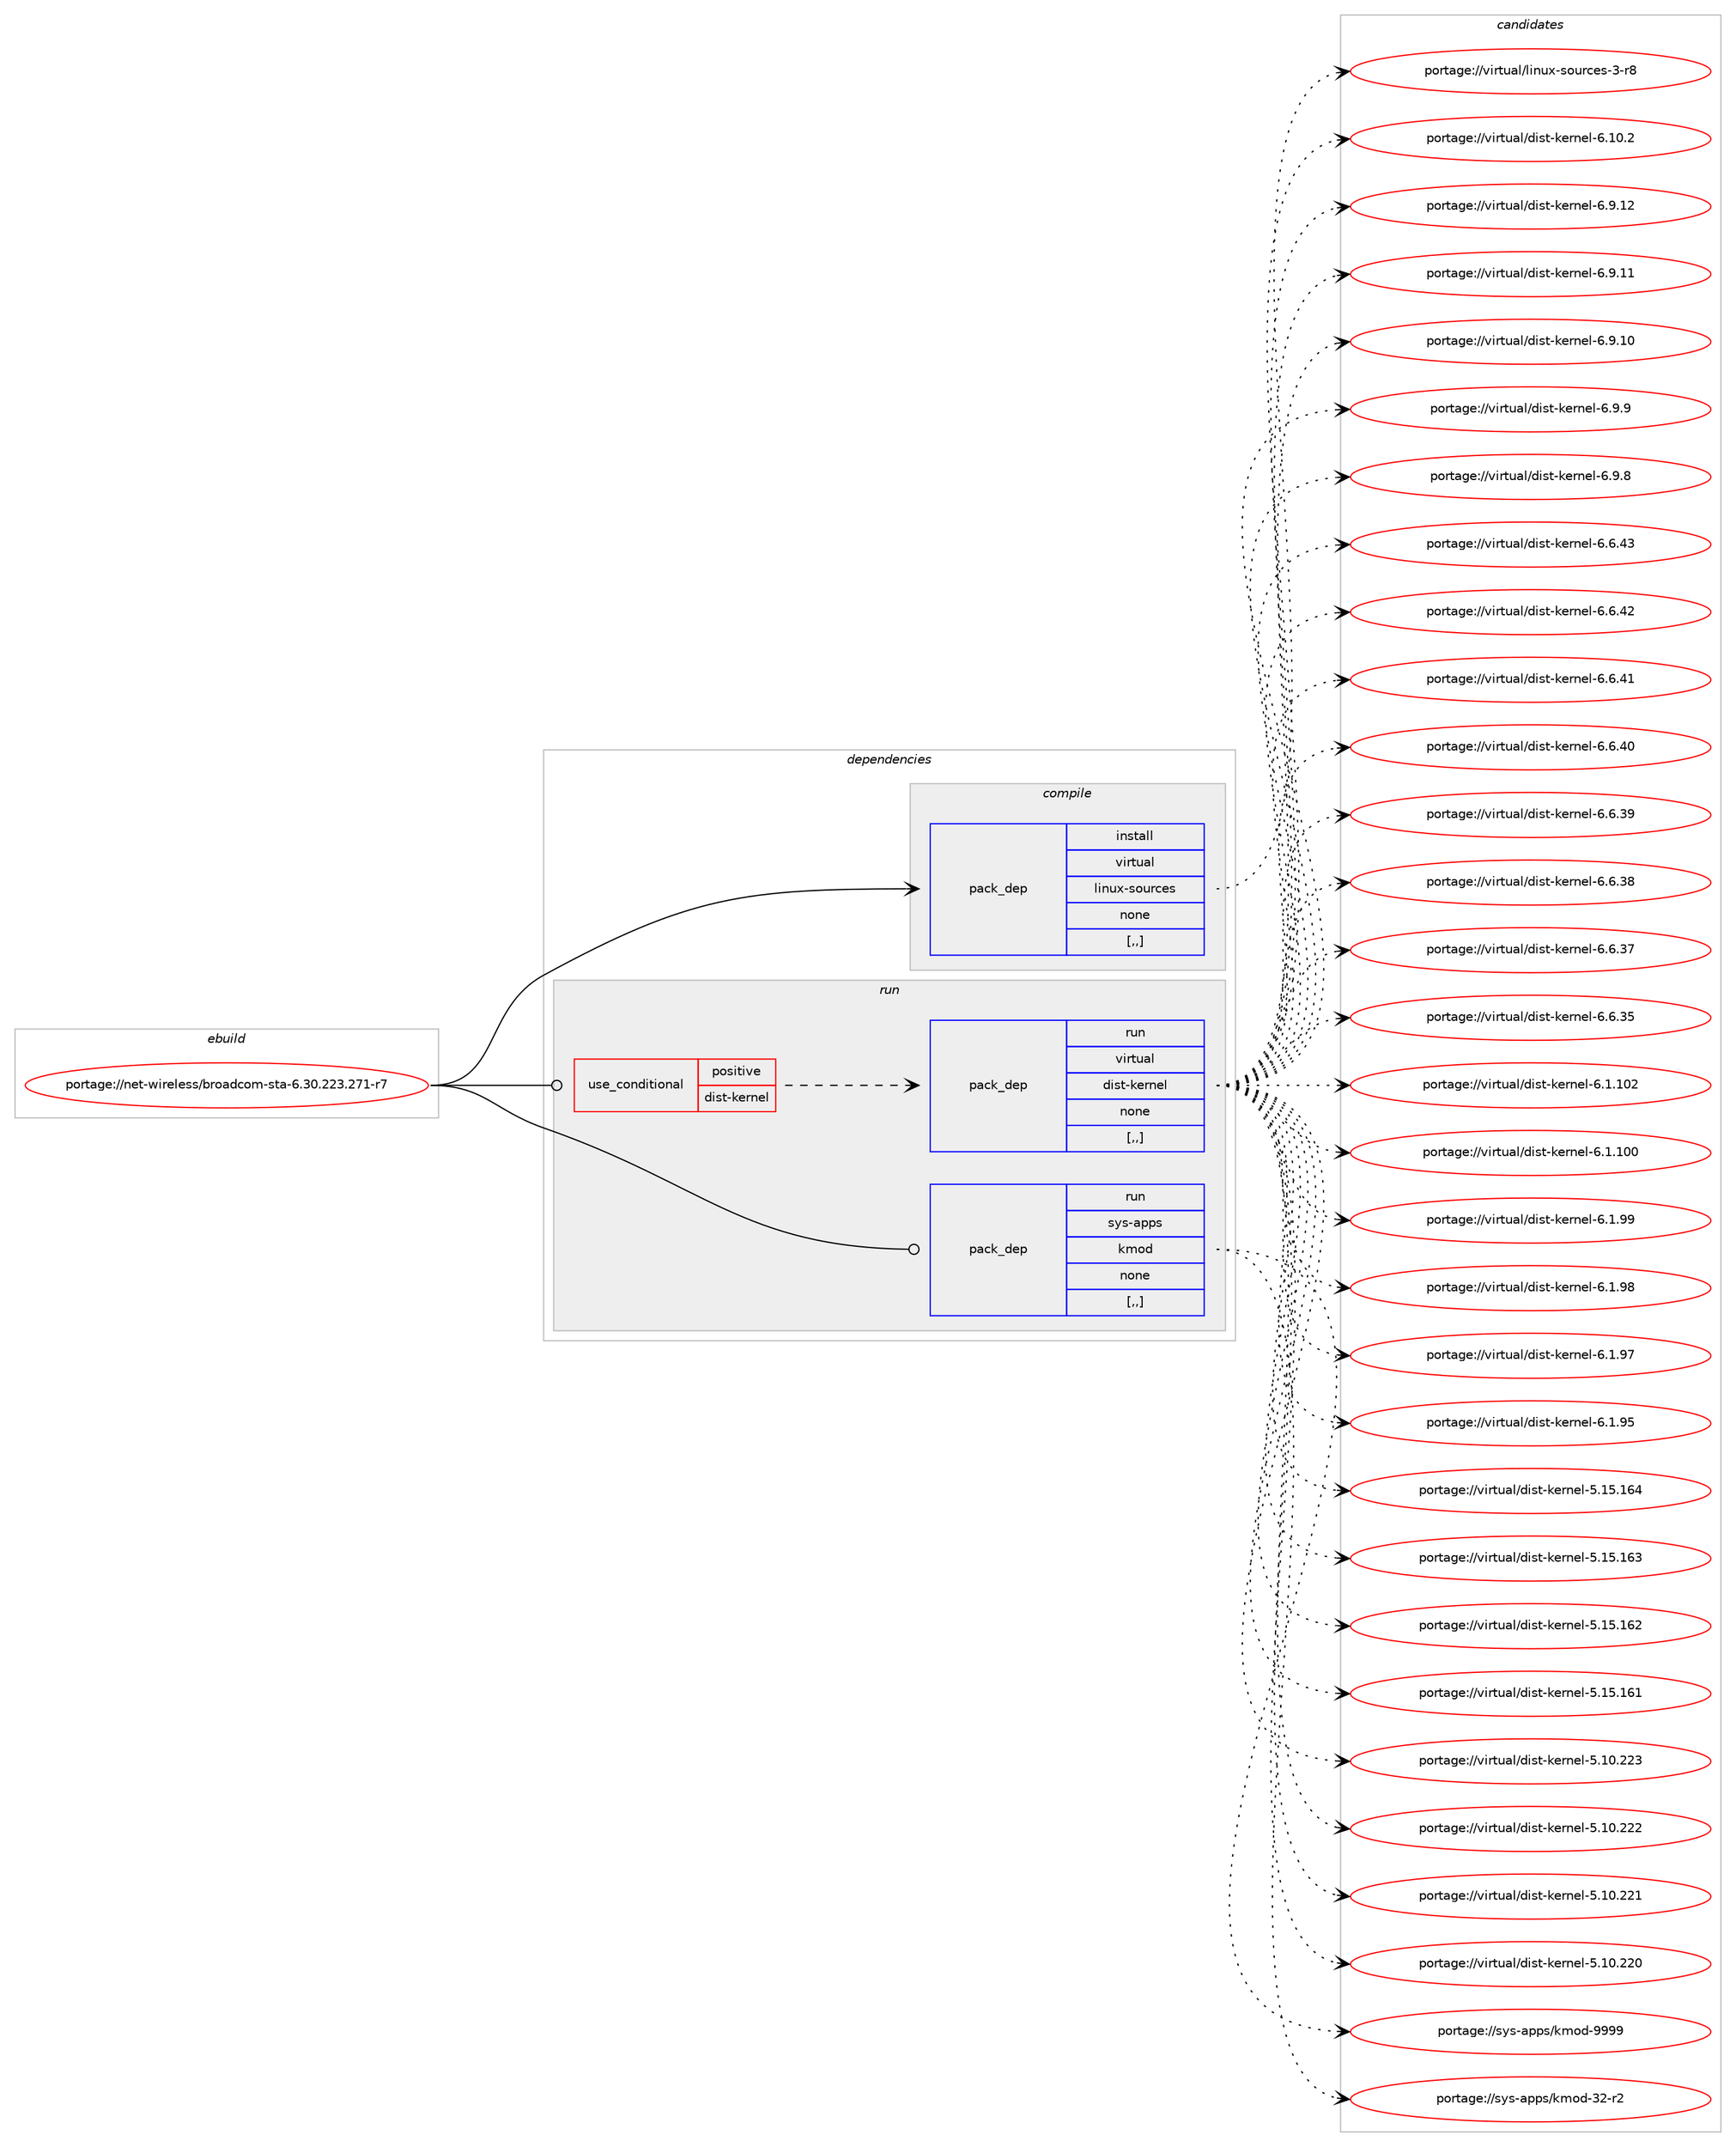 digraph prolog {

# *************
# Graph options
# *************

newrank=true;
concentrate=true;
compound=true;
graph [rankdir=LR,fontname=Helvetica,fontsize=10,ranksep=1.5];#, ranksep=2.5, nodesep=0.2];
edge  [arrowhead=vee];
node  [fontname=Helvetica,fontsize=10];

# **********
# The ebuild
# **********

subgraph cluster_leftcol {
color=gray;
label=<<i>ebuild</i>>;
id [label="portage://net-wireless/broadcom-sta-6.30.223.271-r7", color=red, width=4, href="../net-wireless/broadcom-sta-6.30.223.271-r7.svg"];
}

# ****************
# The dependencies
# ****************

subgraph cluster_midcol {
color=gray;
label=<<i>dependencies</i>>;
subgraph cluster_compile {
fillcolor="#eeeeee";
style=filled;
label=<<i>compile</i>>;
subgraph pack282403 {
dependency387849 [label=<<TABLE BORDER="0" CELLBORDER="1" CELLSPACING="0" CELLPADDING="4" WIDTH="220"><TR><TD ROWSPAN="6" CELLPADDING="30">pack_dep</TD></TR><TR><TD WIDTH="110">install</TD></TR><TR><TD>virtual</TD></TR><TR><TD>linux-sources</TD></TR><TR><TD>none</TD></TR><TR><TD>[,,]</TD></TR></TABLE>>, shape=none, color=blue];
}
id:e -> dependency387849:w [weight=20,style="solid",arrowhead="vee"];
}
subgraph cluster_compileandrun {
fillcolor="#eeeeee";
style=filled;
label=<<i>compile and run</i>>;
}
subgraph cluster_run {
fillcolor="#eeeeee";
style=filled;
label=<<i>run</i>>;
subgraph cond102655 {
dependency387850 [label=<<TABLE BORDER="0" CELLBORDER="1" CELLSPACING="0" CELLPADDING="4"><TR><TD ROWSPAN="3" CELLPADDING="10">use_conditional</TD></TR><TR><TD>positive</TD></TR><TR><TD>dist-kernel</TD></TR></TABLE>>, shape=none, color=red];
subgraph pack282404 {
dependency387851 [label=<<TABLE BORDER="0" CELLBORDER="1" CELLSPACING="0" CELLPADDING="4" WIDTH="220"><TR><TD ROWSPAN="6" CELLPADDING="30">pack_dep</TD></TR><TR><TD WIDTH="110">run</TD></TR><TR><TD>virtual</TD></TR><TR><TD>dist-kernel</TD></TR><TR><TD>none</TD></TR><TR><TD>[,,]</TD></TR></TABLE>>, shape=none, color=blue];
}
dependency387850:e -> dependency387851:w [weight=20,style="dashed",arrowhead="vee"];
}
id:e -> dependency387850:w [weight=20,style="solid",arrowhead="odot"];
subgraph pack282405 {
dependency387852 [label=<<TABLE BORDER="0" CELLBORDER="1" CELLSPACING="0" CELLPADDING="4" WIDTH="220"><TR><TD ROWSPAN="6" CELLPADDING="30">pack_dep</TD></TR><TR><TD WIDTH="110">run</TD></TR><TR><TD>sys-apps</TD></TR><TR><TD>kmod</TD></TR><TR><TD>none</TD></TR><TR><TD>[,,]</TD></TR></TABLE>>, shape=none, color=blue];
}
id:e -> dependency387852:w [weight=20,style="solid",arrowhead="odot"];
}
}

# **************
# The candidates
# **************

subgraph cluster_choices {
rank=same;
color=gray;
label=<<i>candidates</i>>;

subgraph choice282403 {
color=black;
nodesep=1;
choice1181051141161179710847108105110117120451151111171149910111545514511456 [label="portage://virtual/linux-sources-3-r8", color=red, width=4,href="../virtual/linux-sources-3-r8.svg"];
dependency387849:e -> choice1181051141161179710847108105110117120451151111171149910111545514511456:w [style=dotted,weight="100"];
}
subgraph choice282404 {
color=black;
nodesep=1;
choice11810511411611797108471001051151164510710111411010110845544649484650 [label="portage://virtual/dist-kernel-6.10.2", color=red, width=4,href="../virtual/dist-kernel-6.10.2.svg"];
choice11810511411611797108471001051151164510710111411010110845544657464950 [label="portage://virtual/dist-kernel-6.9.12", color=red, width=4,href="../virtual/dist-kernel-6.9.12.svg"];
choice11810511411611797108471001051151164510710111411010110845544657464949 [label="portage://virtual/dist-kernel-6.9.11", color=red, width=4,href="../virtual/dist-kernel-6.9.11.svg"];
choice11810511411611797108471001051151164510710111411010110845544657464948 [label="portage://virtual/dist-kernel-6.9.10", color=red, width=4,href="../virtual/dist-kernel-6.9.10.svg"];
choice118105114116117971084710010511511645107101114110101108455446574657 [label="portage://virtual/dist-kernel-6.9.9", color=red, width=4,href="../virtual/dist-kernel-6.9.9.svg"];
choice118105114116117971084710010511511645107101114110101108455446574656 [label="portage://virtual/dist-kernel-6.9.8", color=red, width=4,href="../virtual/dist-kernel-6.9.8.svg"];
choice11810511411611797108471001051151164510710111411010110845544654465251 [label="portage://virtual/dist-kernel-6.6.43", color=red, width=4,href="../virtual/dist-kernel-6.6.43.svg"];
choice11810511411611797108471001051151164510710111411010110845544654465250 [label="portage://virtual/dist-kernel-6.6.42", color=red, width=4,href="../virtual/dist-kernel-6.6.42.svg"];
choice11810511411611797108471001051151164510710111411010110845544654465249 [label="portage://virtual/dist-kernel-6.6.41", color=red, width=4,href="../virtual/dist-kernel-6.6.41.svg"];
choice11810511411611797108471001051151164510710111411010110845544654465248 [label="portage://virtual/dist-kernel-6.6.40", color=red, width=4,href="../virtual/dist-kernel-6.6.40.svg"];
choice11810511411611797108471001051151164510710111411010110845544654465157 [label="portage://virtual/dist-kernel-6.6.39", color=red, width=4,href="../virtual/dist-kernel-6.6.39.svg"];
choice11810511411611797108471001051151164510710111411010110845544654465156 [label="portage://virtual/dist-kernel-6.6.38", color=red, width=4,href="../virtual/dist-kernel-6.6.38.svg"];
choice11810511411611797108471001051151164510710111411010110845544654465155 [label="portage://virtual/dist-kernel-6.6.37", color=red, width=4,href="../virtual/dist-kernel-6.6.37.svg"];
choice11810511411611797108471001051151164510710111411010110845544654465153 [label="portage://virtual/dist-kernel-6.6.35", color=red, width=4,href="../virtual/dist-kernel-6.6.35.svg"];
choice1181051141161179710847100105115116451071011141101011084554464946494850 [label="portage://virtual/dist-kernel-6.1.102", color=red, width=4,href="../virtual/dist-kernel-6.1.102.svg"];
choice1181051141161179710847100105115116451071011141101011084554464946494848 [label="portage://virtual/dist-kernel-6.1.100", color=red, width=4,href="../virtual/dist-kernel-6.1.100.svg"];
choice11810511411611797108471001051151164510710111411010110845544649465757 [label="portage://virtual/dist-kernel-6.1.99", color=red, width=4,href="../virtual/dist-kernel-6.1.99.svg"];
choice11810511411611797108471001051151164510710111411010110845544649465756 [label="portage://virtual/dist-kernel-6.1.98", color=red, width=4,href="../virtual/dist-kernel-6.1.98.svg"];
choice11810511411611797108471001051151164510710111411010110845544649465755 [label="portage://virtual/dist-kernel-6.1.97", color=red, width=4,href="../virtual/dist-kernel-6.1.97.svg"];
choice11810511411611797108471001051151164510710111411010110845544649465753 [label="portage://virtual/dist-kernel-6.1.95", color=red, width=4,href="../virtual/dist-kernel-6.1.95.svg"];
choice118105114116117971084710010511511645107101114110101108455346495346495452 [label="portage://virtual/dist-kernel-5.15.164", color=red, width=4,href="../virtual/dist-kernel-5.15.164.svg"];
choice118105114116117971084710010511511645107101114110101108455346495346495451 [label="portage://virtual/dist-kernel-5.15.163", color=red, width=4,href="../virtual/dist-kernel-5.15.163.svg"];
choice118105114116117971084710010511511645107101114110101108455346495346495450 [label="portage://virtual/dist-kernel-5.15.162", color=red, width=4,href="../virtual/dist-kernel-5.15.162.svg"];
choice118105114116117971084710010511511645107101114110101108455346495346495449 [label="portage://virtual/dist-kernel-5.15.161", color=red, width=4,href="../virtual/dist-kernel-5.15.161.svg"];
choice118105114116117971084710010511511645107101114110101108455346494846505051 [label="portage://virtual/dist-kernel-5.10.223", color=red, width=4,href="../virtual/dist-kernel-5.10.223.svg"];
choice118105114116117971084710010511511645107101114110101108455346494846505050 [label="portage://virtual/dist-kernel-5.10.222", color=red, width=4,href="../virtual/dist-kernel-5.10.222.svg"];
choice118105114116117971084710010511511645107101114110101108455346494846505049 [label="portage://virtual/dist-kernel-5.10.221", color=red, width=4,href="../virtual/dist-kernel-5.10.221.svg"];
choice118105114116117971084710010511511645107101114110101108455346494846505048 [label="portage://virtual/dist-kernel-5.10.220", color=red, width=4,href="../virtual/dist-kernel-5.10.220.svg"];
dependency387851:e -> choice11810511411611797108471001051151164510710111411010110845544649484650:w [style=dotted,weight="100"];
dependency387851:e -> choice11810511411611797108471001051151164510710111411010110845544657464950:w [style=dotted,weight="100"];
dependency387851:e -> choice11810511411611797108471001051151164510710111411010110845544657464949:w [style=dotted,weight="100"];
dependency387851:e -> choice11810511411611797108471001051151164510710111411010110845544657464948:w [style=dotted,weight="100"];
dependency387851:e -> choice118105114116117971084710010511511645107101114110101108455446574657:w [style=dotted,weight="100"];
dependency387851:e -> choice118105114116117971084710010511511645107101114110101108455446574656:w [style=dotted,weight="100"];
dependency387851:e -> choice11810511411611797108471001051151164510710111411010110845544654465251:w [style=dotted,weight="100"];
dependency387851:e -> choice11810511411611797108471001051151164510710111411010110845544654465250:w [style=dotted,weight="100"];
dependency387851:e -> choice11810511411611797108471001051151164510710111411010110845544654465249:w [style=dotted,weight="100"];
dependency387851:e -> choice11810511411611797108471001051151164510710111411010110845544654465248:w [style=dotted,weight="100"];
dependency387851:e -> choice11810511411611797108471001051151164510710111411010110845544654465157:w [style=dotted,weight="100"];
dependency387851:e -> choice11810511411611797108471001051151164510710111411010110845544654465156:w [style=dotted,weight="100"];
dependency387851:e -> choice11810511411611797108471001051151164510710111411010110845544654465155:w [style=dotted,weight="100"];
dependency387851:e -> choice11810511411611797108471001051151164510710111411010110845544654465153:w [style=dotted,weight="100"];
dependency387851:e -> choice1181051141161179710847100105115116451071011141101011084554464946494850:w [style=dotted,weight="100"];
dependency387851:e -> choice1181051141161179710847100105115116451071011141101011084554464946494848:w [style=dotted,weight="100"];
dependency387851:e -> choice11810511411611797108471001051151164510710111411010110845544649465757:w [style=dotted,weight="100"];
dependency387851:e -> choice11810511411611797108471001051151164510710111411010110845544649465756:w [style=dotted,weight="100"];
dependency387851:e -> choice11810511411611797108471001051151164510710111411010110845544649465755:w [style=dotted,weight="100"];
dependency387851:e -> choice11810511411611797108471001051151164510710111411010110845544649465753:w [style=dotted,weight="100"];
dependency387851:e -> choice118105114116117971084710010511511645107101114110101108455346495346495452:w [style=dotted,weight="100"];
dependency387851:e -> choice118105114116117971084710010511511645107101114110101108455346495346495451:w [style=dotted,weight="100"];
dependency387851:e -> choice118105114116117971084710010511511645107101114110101108455346495346495450:w [style=dotted,weight="100"];
dependency387851:e -> choice118105114116117971084710010511511645107101114110101108455346495346495449:w [style=dotted,weight="100"];
dependency387851:e -> choice118105114116117971084710010511511645107101114110101108455346494846505051:w [style=dotted,weight="100"];
dependency387851:e -> choice118105114116117971084710010511511645107101114110101108455346494846505050:w [style=dotted,weight="100"];
dependency387851:e -> choice118105114116117971084710010511511645107101114110101108455346494846505049:w [style=dotted,weight="100"];
dependency387851:e -> choice118105114116117971084710010511511645107101114110101108455346494846505048:w [style=dotted,weight="100"];
}
subgraph choice282405 {
color=black;
nodesep=1;
choice1151211154597112112115471071091111004557575757 [label="portage://sys-apps/kmod-9999", color=red, width=4,href="../sys-apps/kmod-9999.svg"];
choice1151211154597112112115471071091111004551504511450 [label="portage://sys-apps/kmod-32-r2", color=red, width=4,href="../sys-apps/kmod-32-r2.svg"];
dependency387852:e -> choice1151211154597112112115471071091111004557575757:w [style=dotted,weight="100"];
dependency387852:e -> choice1151211154597112112115471071091111004551504511450:w [style=dotted,weight="100"];
}
}

}
